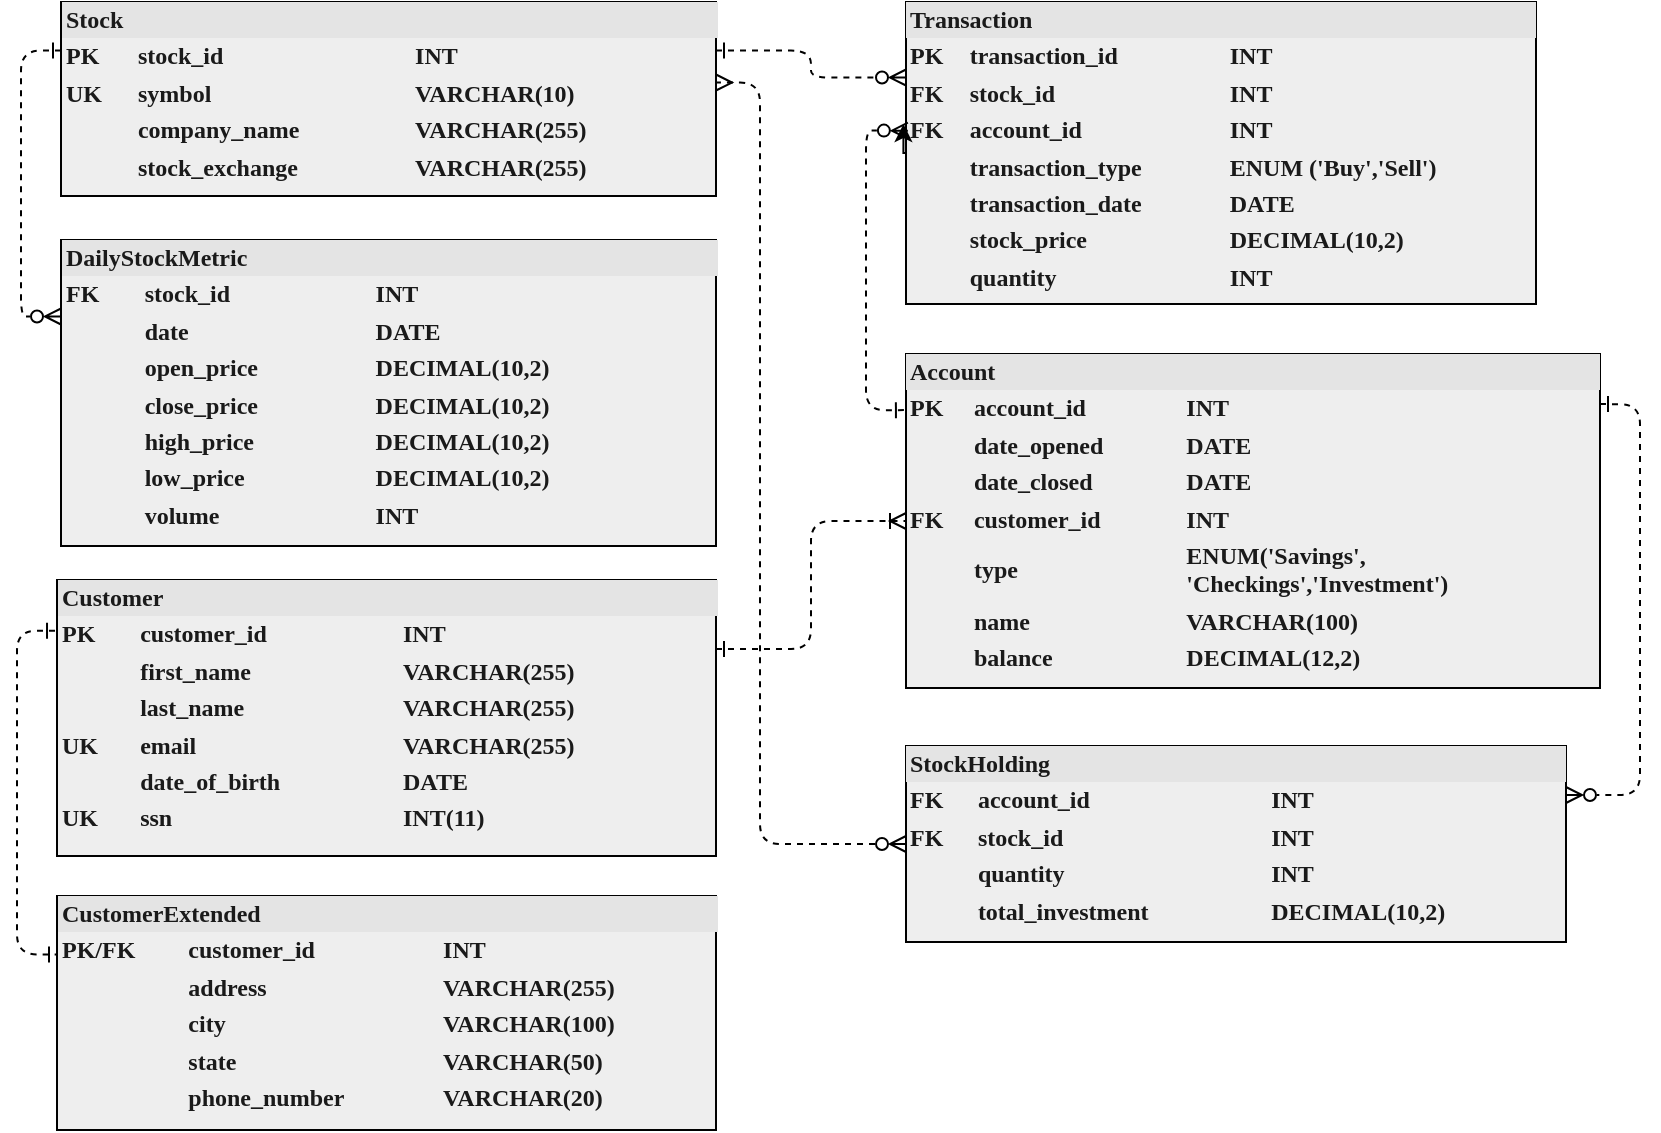 <mxfile version="24.2.5" type="device">
  <diagram name="Page-1" id="2ca16b54-16f6-2749-3443-fa8db7711227">
    <mxGraphModel dx="1434" dy="836" grid="0" gridSize="10" guides="1" tooltips="1" connect="1" arrows="1" fold="1" page="1" pageScale="1" pageWidth="1100" pageHeight="850" background="#ffffff" math="0" shadow="0">
      <root>
        <mxCell id="0" />
        <mxCell id="1" parent="0" />
        <mxCell id="eRaPILvwjo-S6B9VkzPG-4" value="" style="edgeStyle=orthogonalEdgeStyle;rounded=0;sketch=1;hachureGap=4;jiggle=2;curveFitting=1;orthogonalLoop=1;jettySize=auto;html=1;strokeColor=#FFFFFF;fontFamily=Architects Daughter;fontSource=https%3A%2F%2Ffonts.googleapis.com%2Fcss%3Ffamily%3DArchitects%2BDaughter;fontSize=16;fontColor=#FFFFFF;" parent="1" source="2ed32ef02a7f4228-2" target="2ed32ef02a7f4228-11" edge="1">
          <mxGeometry relative="1" as="geometry" />
        </mxCell>
        <mxCell id="1llWTReT_lFx1nhVujT_-2" style="edgeStyle=orthogonalEdgeStyle;rounded=1;orthogonalLoop=1;jettySize=auto;html=1;exitX=0;exitY=0.25;exitDx=0;exitDy=0;entryX=0;entryY=0.25;entryDx=0;entryDy=0;labelBackgroundColor=none;endArrow=ERzeroToMany;fontSize=12;fontFamily=Verdana;align=left;strokeColor=#000000;hachureGap=4;fontSource=https%3A%2F%2Ffonts.googleapis.com%2Fcss%3Ffamily%3DArchitects%2BDaughter;dashed=1;startArrow=ERone;fontStyle=1;startFill=0;endFill=0;" parent="1" source="2ed32ef02a7f4228-2" target="2ed32ef02a7f4228-8" edge="1">
          <mxGeometry relative="1" as="geometry" />
        </mxCell>
        <mxCell id="1llWTReT_lFx1nhVujT_-4" style="edgeStyle=orthogonalEdgeStyle;rounded=1;orthogonalLoop=1;jettySize=auto;html=1;exitX=1;exitY=0.25;exitDx=0;exitDy=0;entryX=0;entryY=0.25;entryDx=0;entryDy=0;labelBackgroundColor=none;endArrow=ERzeroToMany;fontSize=12;fontFamily=Verdana;align=left;strokeColor=#000000;hachureGap=4;fontSource=https%3A%2F%2Ffonts.googleapis.com%2Fcss%3Ffamily%3DArchitects%2BDaughter;dashed=1;startArrow=ERone;fontStyle=1;startFill=0;endFill=0;" parent="1" source="2ed32ef02a7f4228-2" target="2ed32ef02a7f4228-11" edge="1">
          <mxGeometry relative="1" as="geometry" />
        </mxCell>
        <mxCell id="2ed32ef02a7f4228-2" value="&lt;div style=&quot;box-sizing: border-box ; width: 100% ; background: #e4e4e4 ; padding: 2px&quot;&gt;Stock&lt;/div&gt;&lt;table style=&quot;width: 100% ; font-size: 1em&quot; cellpadding=&quot;2&quot; cellspacing=&quot;0&quot;&gt;&lt;tbody&gt;&lt;tr&gt;&lt;td&gt;PK&lt;/td&gt;&lt;td&gt;stock_id&lt;/td&gt;&lt;td&gt;INT&lt;/td&gt;&lt;td&gt;&lt;br&gt;&lt;/td&gt;&lt;/tr&gt;&lt;tr&gt;&lt;td&gt;UK&lt;/td&gt;&lt;td&gt;symbol&lt;/td&gt;&lt;td&gt;VARCHAR(10)&lt;/td&gt;&lt;td&gt;&lt;br&gt;&lt;/td&gt;&lt;/tr&gt;&lt;tr&gt;&lt;td&gt;&lt;/td&gt;&lt;td&gt;company_name&lt;/td&gt;&lt;td&gt;VARCHAR(255)&lt;/td&gt;&lt;td&gt;&lt;br&gt;&lt;/td&gt;&lt;/tr&gt;&lt;tr&gt;&lt;td&gt;&lt;br&gt;&lt;/td&gt;&lt;td&gt;stock_exchange&lt;br&gt;&lt;/td&gt;&lt;td&gt;VARCHAR(255)&lt;/td&gt;&lt;td&gt;&lt;br&gt;&lt;/td&gt;&lt;/tr&gt;&lt;/tbody&gt;&lt;/table&gt;" style="verticalAlign=top;align=left;overflow=fill;html=1;rounded=0;shadow=0;comic=0;labelBackgroundColor=none;strokeWidth=1;fontFamily=Verdana;fontSize=12;fontStyle=1;fillColor=#EEEEEE;strokeColor=#000000;fontColor=#1A1A1A;" parent="1" vertex="1">
          <mxGeometry x="210.5" y="36" width="327.5" height="97" as="geometry" />
        </mxCell>
        <mxCell id="akZgPZ6wJySO4fvv9hl9-1" style="edgeStyle=orthogonalEdgeStyle;rounded=1;orthogonalLoop=1;jettySize=auto;html=1;exitX=1;exitY=0.15;exitDx=0;exitDy=0;entryX=1;entryY=0.25;entryDx=0;entryDy=0;exitPerimeter=0;dashed=1;hachureGap=4;strokeColor=#000000;align=left;verticalAlign=middle;fontFamily=Verdana;fontSource=https%3A%2F%2Ffonts.googleapis.com%2Fcss%3Ffamily%3DArchitects%2BDaughter;fontSize=12;fontColor=default;fontStyle=1;labelBackgroundColor=none;startArrow=ERone;startFill=0;endArrow=ERzeroToMany;endFill=0;" parent="1" source="2ed32ef02a7f4228-6" target="2ed32ef02a7f4228-9" edge="1">
          <mxGeometry relative="1" as="geometry" />
        </mxCell>
        <mxCell id="2ed32ef02a7f4228-6" value="&lt;div style=&quot;box-sizing: border-box ; width: 100% ; background: #e4e4e4 ; padding: 2px&quot;&gt;Account&lt;/div&gt;&lt;table style=&quot;width: 100% ; font-size: 1em&quot; cellpadding=&quot;2&quot; cellspacing=&quot;0&quot;&gt;&lt;tbody&gt;&lt;tr&gt;&lt;td&gt;PK&lt;/td&gt;&lt;td&gt;account_id&lt;/td&gt;&lt;td&gt;INT&lt;/td&gt;&lt;/tr&gt;&lt;tr&gt;&lt;td&gt;&lt;br&gt;&lt;/td&gt;&lt;td&gt;date_opened&lt;/td&gt;&lt;td&gt;DATE&lt;/td&gt;&lt;/tr&gt;&lt;tr&gt;&lt;td&gt;&lt;br&gt;&lt;/td&gt;&lt;td&gt;date_closed&lt;/td&gt;&lt;td&gt;DATE&lt;/td&gt;&lt;/tr&gt;&lt;tr&gt;&lt;td&gt;FK&lt;/td&gt;&lt;td&gt;customer_id&lt;br&gt;&lt;/td&gt;&lt;td&gt;INT&lt;/td&gt;&lt;/tr&gt;&lt;tr&gt;&lt;td&gt;&lt;br&gt;&lt;/td&gt;&lt;td&gt;type&lt;/td&gt;&lt;td&gt;ENUM(&#39;Savings&#39;,&lt;br&gt;&#39;Checkings&#39;,&#39;Investment&#39;)&lt;br&gt;&lt;/td&gt;&lt;/tr&gt;&lt;tr&gt;&lt;td&gt;&lt;br&gt;&lt;/td&gt;&lt;td&gt;name&lt;/td&gt;&lt;td&gt;VARCHAR(100)&lt;/td&gt;&lt;/tr&gt;&lt;tr&gt;&lt;td&gt;&lt;br&gt;&lt;/td&gt;&lt;td&gt;balance&lt;/td&gt;&lt;td&gt;DECIMAL(12,2)&lt;/td&gt;&lt;/tr&gt;&lt;tr&gt;&lt;td&gt;&lt;br&gt;&lt;/td&gt;&lt;td&gt;&lt;br&gt;&lt;/td&gt;&lt;td&gt;&lt;br&gt;&lt;/td&gt;&lt;/tr&gt;&lt;/tbody&gt;&lt;/table&gt;" style="verticalAlign=top;align=left;overflow=fill;html=1;rounded=0;shadow=0;comic=0;labelBackgroundColor=none;strokeWidth=1;fontFamily=Verdana;fontSize=12;fontStyle=1;fillColor=#EEEEEE;strokeColor=#000000;fontColor=#1A1A1A;" parent="1" vertex="1">
          <mxGeometry x="633" y="212" width="347" height="167" as="geometry" />
        </mxCell>
        <mxCell id="1llWTReT_lFx1nhVujT_-5" style="edgeStyle=orthogonalEdgeStyle;rounded=1;orthogonalLoop=1;jettySize=auto;html=1;exitX=1;exitY=0.25;exitDx=0;exitDy=0;entryX=0;entryY=0.5;entryDx=0;entryDy=0;labelBackgroundColor=none;endArrow=ERoneToMany;fontSize=12;fontFamily=Verdana;align=left;strokeColor=#000000;hachureGap=4;fontSource=https%3A%2F%2Ffonts.googleapis.com%2Fcss%3Ffamily%3DArchitects%2BDaughter;dashed=1;startArrow=ERone;fontStyle=1;startFill=0;endFill=0;" parent="1" source="2ed32ef02a7f4228-7" target="2ed32ef02a7f4228-6" edge="1">
          <mxGeometry relative="1" as="geometry" />
        </mxCell>
        <mxCell id="-T-mLs4kMk9_03UDYdyl-2" style="edgeStyle=orthogonalEdgeStyle;rounded=1;orthogonalLoop=1;jettySize=auto;html=1;exitX=-0.003;exitY=0.184;exitDx=0;exitDy=0;entryX=0;entryY=0.25;entryDx=0;entryDy=0;exitPerimeter=0;dashed=1;hachureGap=4;strokeColor=#000000;align=left;verticalAlign=middle;fontFamily=Verdana;fontSource=https%3A%2F%2Ffonts.googleapis.com%2Fcss%3Ffamily%3DArchitects%2BDaughter;fontSize=12;fontColor=default;fontStyle=1;labelBackgroundColor=none;startArrow=ERone;startFill=0;endArrow=ERone;endFill=0;" parent="1" source="2ed32ef02a7f4228-7" target="-T-mLs4kMk9_03UDYdyl-1" edge="1">
          <mxGeometry relative="1" as="geometry" />
        </mxCell>
        <mxCell id="2ed32ef02a7f4228-7" value="&lt;div style=&quot;box-sizing: border-box ; width: 100% ; background: #e4e4e4 ; padding: 2px&quot;&gt;Customer&lt;/div&gt;&lt;table style=&quot;width: 100% ; font-size: 1em&quot; cellpadding=&quot;2&quot; cellspacing=&quot;0&quot;&gt;&lt;tbody&gt;&lt;tr&gt;&lt;td&gt;PK&lt;/td&gt;&lt;td&gt;customer_id&lt;/td&gt;&lt;td&gt;INT&lt;/td&gt;&lt;/tr&gt;&lt;tr&gt;&lt;td&gt;&lt;br&gt;&lt;/td&gt;&lt;td&gt;first_name&lt;/td&gt;&lt;td&gt;VARCHAR(255)&lt;/td&gt;&lt;/tr&gt;&lt;tr&gt;&lt;td&gt;&lt;/td&gt;&lt;td&gt;last_name&lt;/td&gt;&lt;td&gt;VARCHAR(255)&lt;/td&gt;&lt;/tr&gt;&lt;tr&gt;&lt;td&gt;UK&lt;/td&gt;&lt;td&gt;email&lt;/td&gt;&lt;td&gt;VARCHAR(255)&lt;/td&gt;&lt;/tr&gt;&lt;tr&gt;&lt;td&gt;&lt;br&gt;&lt;/td&gt;&lt;td&gt;date_of_birth&lt;/td&gt;&lt;td&gt;DATE&lt;/td&gt;&lt;/tr&gt;&lt;tr&gt;&lt;td&gt;UK&lt;/td&gt;&lt;td&gt;ssn&lt;/td&gt;&lt;td&gt;INT(11)&lt;/td&gt;&lt;/tr&gt;&lt;tr&gt;&lt;td&gt;&lt;br&gt;&lt;/td&gt;&lt;td&gt;&lt;br&gt;&lt;/td&gt;&lt;td&gt;&lt;br&gt;&lt;/td&gt;&lt;/tr&gt;&lt;/tbody&gt;&lt;/table&gt;" style="verticalAlign=top;align=left;overflow=fill;html=1;rounded=0;shadow=0;comic=0;labelBackgroundColor=none;strokeWidth=1;fontFamily=Verdana;fontSize=12;fontStyle=1;fillColor=#EEEEEE;strokeColor=#000000;fontColor=#1A1A1A;" parent="1" vertex="1">
          <mxGeometry x="208.5" y="325" width="329.5" height="138" as="geometry" />
        </mxCell>
        <mxCell id="eRaPILvwjo-S6B9VkzPG-12" style="edgeStyle=orthogonalEdgeStyle;rounded=0;sketch=1;hachureGap=4;jiggle=2;curveFitting=1;orthogonalLoop=1;jettySize=auto;html=1;strokeColor=#FFFFFF;fontFamily=Architects Daughter;fontSource=https%3A%2F%2Ffonts.googleapis.com%2Fcss%3Ffamily%3DArchitects%2BDaughter;fontSize=16;fontColor=#FFFFFF;" parent="1" edge="1">
          <mxGeometry relative="1" as="geometry">
            <mxPoint x="622.368" y="466.5" as="targetPoint" />
            <mxPoint x="637" y="474" as="sourcePoint" />
          </mxGeometry>
        </mxCell>
        <mxCell id="2ed32ef02a7f4228-9" value="&lt;div style=&quot;box-sizing:border-box;width:100%;background:#e4e4e4;padding:2px;&quot;&gt;StockHolding&lt;/div&gt;&lt;table style=&quot;width:100%;font-size:1em;&quot; cellpadding=&quot;2&quot; cellspacing=&quot;0&quot;&gt;&lt;tbody&gt;&lt;tr&gt;&lt;td&gt;FK&lt;/td&gt;&lt;td&gt;account_id&lt;/td&gt;&lt;td&gt;INT&lt;/td&gt;&lt;/tr&gt;&lt;tr&gt;&lt;td&gt;FK&lt;/td&gt;&lt;td&gt;stock_id&lt;/td&gt;&lt;td&gt;INT&lt;/td&gt;&lt;/tr&gt;&lt;tr&gt;&lt;td&gt;&lt;br&gt;&lt;/td&gt;&lt;td&gt;quantity&lt;/td&gt;&lt;td&gt;INT&lt;/td&gt;&lt;/tr&gt;&lt;tr&gt;&lt;td&gt;&lt;br&gt;&lt;/td&gt;&lt;td&gt;total_investment&lt;/td&gt;&lt;td&gt;DECIMAL(10,2)&lt;/td&gt;&lt;/tr&gt;&lt;tr&gt;&lt;td&gt;&lt;br&gt;&lt;/td&gt;&lt;td&gt;&lt;br&gt;&lt;/td&gt;&lt;td&gt;&lt;br&gt;&lt;/td&gt;&lt;/tr&gt;&lt;/tbody&gt;&lt;/table&gt;" style="verticalAlign=top;align=left;overflow=fill;html=1;rounded=0;shadow=0;comic=0;labelBackgroundColor=none;strokeWidth=1;fontFamily=Verdana;fontSize=12;fontStyle=1;fillColor=#EEEEEE;strokeColor=#000000;fontColor=#1A1A1A;" parent="1" vertex="1">
          <mxGeometry x="633" y="408" width="330" height="98" as="geometry" />
        </mxCell>
        <mxCell id="2ed32ef02a7f4228-11" value="&lt;div style=&quot;box-sizing:border-box;width:100%;background:#e4e4e4;padding:2px;&quot;&gt;Transaction&lt;/div&gt;&lt;table style=&quot;width:100%;font-size:1em;&quot; cellpadding=&quot;2&quot; cellspacing=&quot;0&quot;&gt;&lt;tbody&gt;&lt;tr&gt;&lt;td&gt;PK&lt;/td&gt;&lt;td&gt;transaction_id&lt;/td&gt;&lt;td&gt;INT&lt;/td&gt;&lt;/tr&gt;&lt;tr&gt;&lt;td&gt;FK&lt;/td&gt;&lt;td&gt;stock_id&lt;/td&gt;&lt;td&gt;INT&lt;/td&gt;&lt;/tr&gt;&lt;tr&gt;&lt;td&gt;FK&lt;/td&gt;&lt;td&gt;account_id&lt;/td&gt;&lt;td&gt;INT&lt;/td&gt;&lt;/tr&gt;&lt;tr&gt;&lt;td&gt;&lt;br&gt;&lt;/td&gt;&lt;td&gt;transaction_type&lt;/td&gt;&lt;td&gt;ENUM (&#39;Buy&#39;,&#39;Sell&#39;)&lt;/td&gt;&lt;/tr&gt;&lt;tr&gt;&lt;td&gt;&lt;br&gt;&lt;/td&gt;&lt;td&gt;transaction_date&lt;/td&gt;&lt;td&gt;DATE&lt;/td&gt;&lt;/tr&gt;&lt;tr&gt;&lt;td&gt;&lt;br&gt;&lt;/td&gt;&lt;td&gt;stock_price&lt;/td&gt;&lt;td&gt;DECIMAL(10,2)&lt;/td&gt;&lt;/tr&gt;&lt;tr&gt;&lt;td&gt;&lt;br&gt;&lt;/td&gt;&lt;td&gt;quantity&lt;/td&gt;&lt;td&gt;INT&lt;/td&gt;&lt;/tr&gt;&lt;tr&gt;&lt;td&gt;&lt;br&gt;&lt;/td&gt;&lt;td&gt;&lt;br&gt;&lt;/td&gt;&lt;td&gt;&lt;br&gt;&lt;/td&gt;&lt;/tr&gt;&lt;/tbody&gt;&lt;/table&gt;" style="verticalAlign=top;align=left;overflow=fill;html=1;rounded=0;shadow=0;comic=0;labelBackgroundColor=none;strokeWidth=1;fontFamily=Verdana;fontSize=12;fontStyle=1;fillColor=#EEEEEE;strokeColor=#000000;fontColor=#1A1A1A;" parent="1" vertex="1">
          <mxGeometry x="633" y="36" width="315" height="151" as="geometry" />
        </mxCell>
        <mxCell id="2ed32ef02a7f4228-8" value="&lt;div style=&quot;box-sizing: border-box ; width: 100% ; background: #e4e4e4 ; padding: 2px&quot;&gt;DailyStockMetric&lt;/div&gt;&lt;table style=&quot;width: 100% ; font-size: 1em&quot; cellpadding=&quot;2&quot; cellspacing=&quot;0&quot;&gt;&lt;tbody&gt;&lt;tr&gt;&lt;td&gt;FK&lt;/td&gt;&lt;td&gt;stock_id&lt;/td&gt;&lt;td&gt;INT&lt;/td&gt;&lt;/tr&gt;&lt;tr&gt;&lt;td&gt;&lt;/td&gt;&lt;td&gt;date&lt;/td&gt;&lt;td&gt;DATE&lt;/td&gt;&lt;/tr&gt;&lt;tr&gt;&lt;td&gt;&lt;br&gt;&lt;/td&gt;&lt;td&gt;open_price&lt;br&gt;&lt;/td&gt;&lt;td&gt;DECIMAL(10,2)&lt;/td&gt;&lt;/tr&gt;&lt;tr&gt;&lt;td&gt;&lt;br&gt;&lt;/td&gt;&lt;td&gt;close_price&lt;br&gt;&lt;/td&gt;&lt;td&gt;DECIMAL(10,2)&lt;/td&gt;&lt;/tr&gt;&lt;tr&gt;&lt;td&gt;&lt;br&gt;&lt;/td&gt;&lt;td&gt;high_price&lt;br&gt;&lt;/td&gt;&lt;td&gt;DECIMAL(10,2)&lt;/td&gt;&lt;/tr&gt;&lt;tr&gt;&lt;td&gt;&lt;br&gt;&lt;/td&gt;&lt;td&gt;low_price&lt;/td&gt;&lt;td&gt;DECIMAL(10,2)&lt;/td&gt;&lt;/tr&gt;&lt;tr&gt;&lt;td&gt;&lt;br&gt;&lt;/td&gt;&lt;td&gt;volume&lt;br&gt;&lt;/td&gt;&lt;td&gt;INT&lt;/td&gt;&lt;/tr&gt;&lt;/tbody&gt;&lt;/table&gt;" style="verticalAlign=top;align=left;overflow=fill;html=1;rounded=0;shadow=0;comic=0;labelBackgroundColor=none;strokeWidth=1;fontFamily=Verdana;fontSize=12;fontStyle=1;fillColor=#EEEEEE;strokeColor=#000000;fontColor=#1A1A1A;" parent="1" vertex="1">
          <mxGeometry x="210.5" y="155" width="327.5" height="153" as="geometry" />
        </mxCell>
        <mxCell id="eRaPILvwjo-S6B9VkzPG-16" style="edgeStyle=orthogonalEdgeStyle;rounded=0;orthogonalLoop=1;jettySize=auto;html=1;exitX=0;exitY=0.5;exitDx=0;exitDy=0;entryX=-0.004;entryY=0.404;entryDx=0;entryDy=0;entryPerimeter=0;" parent="1" source="2ed32ef02a7f4228-11" target="2ed32ef02a7f4228-11" edge="1">
          <mxGeometry relative="1" as="geometry" />
        </mxCell>
        <mxCell id="1llWTReT_lFx1nhVujT_-1" style="edgeStyle=orthogonalEdgeStyle;rounded=1;orthogonalLoop=1;jettySize=auto;html=1;exitX=0;exitY=0.5;exitDx=0;exitDy=0;entryX=1;entryY=0.415;entryDx=0;entryDy=0;entryPerimeter=0;labelBackgroundColor=none;endArrow=ERmany;fontSize=12;fontFamily=Verdana;align=left;strokeColor=#000000;hachureGap=4;fontSource=https%3A%2F%2Ffonts.googleapis.com%2Fcss%3Ffamily%3DArchitects%2BDaughter;dashed=1;startArrow=ERzeroToMany;fontStyle=1;endFill=0;startFill=0;" parent="1" source="2ed32ef02a7f4228-9" target="2ed32ef02a7f4228-2" edge="1">
          <mxGeometry relative="1" as="geometry">
            <Array as="points">
              <mxPoint x="560" y="457" />
              <mxPoint x="560" y="76" />
            </Array>
          </mxGeometry>
        </mxCell>
        <mxCell id="1llWTReT_lFx1nhVujT_-7" style="edgeStyle=orthogonalEdgeStyle;rounded=1;orthogonalLoop=1;jettySize=auto;html=1;exitX=-0.003;exitY=0.168;exitDx=0;exitDy=0;entryX=0.003;entryY=0.426;entryDx=0;entryDy=0;entryPerimeter=0;exitPerimeter=0;labelBackgroundColor=none;endArrow=ERzeroToMany;fontSize=12;fontFamily=Verdana;align=left;strokeColor=#000000;hachureGap=4;fontSource=https%3A%2F%2Ffonts.googleapis.com%2Fcss%3Ffamily%3DArchitects%2BDaughter;dashed=1;startArrow=ERone;fontStyle=1;endFill=0;startFill=0;" parent="1" source="2ed32ef02a7f4228-6" target="2ed32ef02a7f4228-11" edge="1">
          <mxGeometry relative="1" as="geometry" />
        </mxCell>
        <mxCell id="-T-mLs4kMk9_03UDYdyl-1" value="&lt;div style=&quot;box-sizing: border-box ; width: 100% ; background: #e4e4e4 ; padding: 2px&quot;&gt;CustomerExtended&lt;/div&gt;&lt;table style=&quot;width: 100% ; font-size: 1em&quot; cellpadding=&quot;2&quot; cellspacing=&quot;0&quot;&gt;&lt;tbody&gt;&lt;tr&gt;&lt;td&gt;PK/FK&lt;/td&gt;&lt;td&gt;customer_id&lt;/td&gt;&lt;td&gt;INT&lt;/td&gt;&lt;/tr&gt;&lt;tr&gt;&lt;td&gt;&lt;br&gt;&lt;/td&gt;&lt;td&gt;address&lt;/td&gt;&lt;td&gt;VARCHAR(255)&lt;/td&gt;&lt;/tr&gt;&lt;tr&gt;&lt;td&gt;&lt;/td&gt;&lt;td&gt;city&lt;/td&gt;&lt;td&gt;VARCHAR(100)&lt;/td&gt;&lt;/tr&gt;&lt;tr&gt;&lt;td&gt;&lt;br&gt;&lt;/td&gt;&lt;td&gt;state&lt;/td&gt;&lt;td&gt;VARCHAR(50)&lt;/td&gt;&lt;/tr&gt;&lt;tr&gt;&lt;td&gt;&lt;br&gt;&lt;/td&gt;&lt;td&gt;phone_number&lt;/td&gt;&lt;td&gt;VARCHAR(20)&lt;/td&gt;&lt;/tr&gt;&lt;tr&gt;&lt;td&gt;&lt;br&gt;&lt;/td&gt;&lt;td&gt;&lt;br&gt;&lt;/td&gt;&lt;td&gt;&lt;br&gt;&lt;/td&gt;&lt;/tr&gt;&lt;/tbody&gt;&lt;/table&gt;" style="verticalAlign=top;align=left;overflow=fill;html=1;rounded=0;shadow=0;comic=0;labelBackgroundColor=none;strokeWidth=1;fontFamily=Verdana;fontSize=12;fontStyle=1;fillColor=#EEEEEE;strokeColor=#000000;fontColor=#1A1A1A;" parent="1" vertex="1">
          <mxGeometry x="208.5" y="483" width="329.5" height="117" as="geometry" />
        </mxCell>
      </root>
    </mxGraphModel>
  </diagram>
</mxfile>
